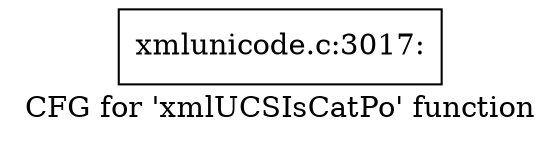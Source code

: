 digraph "CFG for 'xmlUCSIsCatPo' function" {
	label="CFG for 'xmlUCSIsCatPo' function";

	Node0x4ecec80 [shape=record,label="{xmlunicode.c:3017:}"];
}
